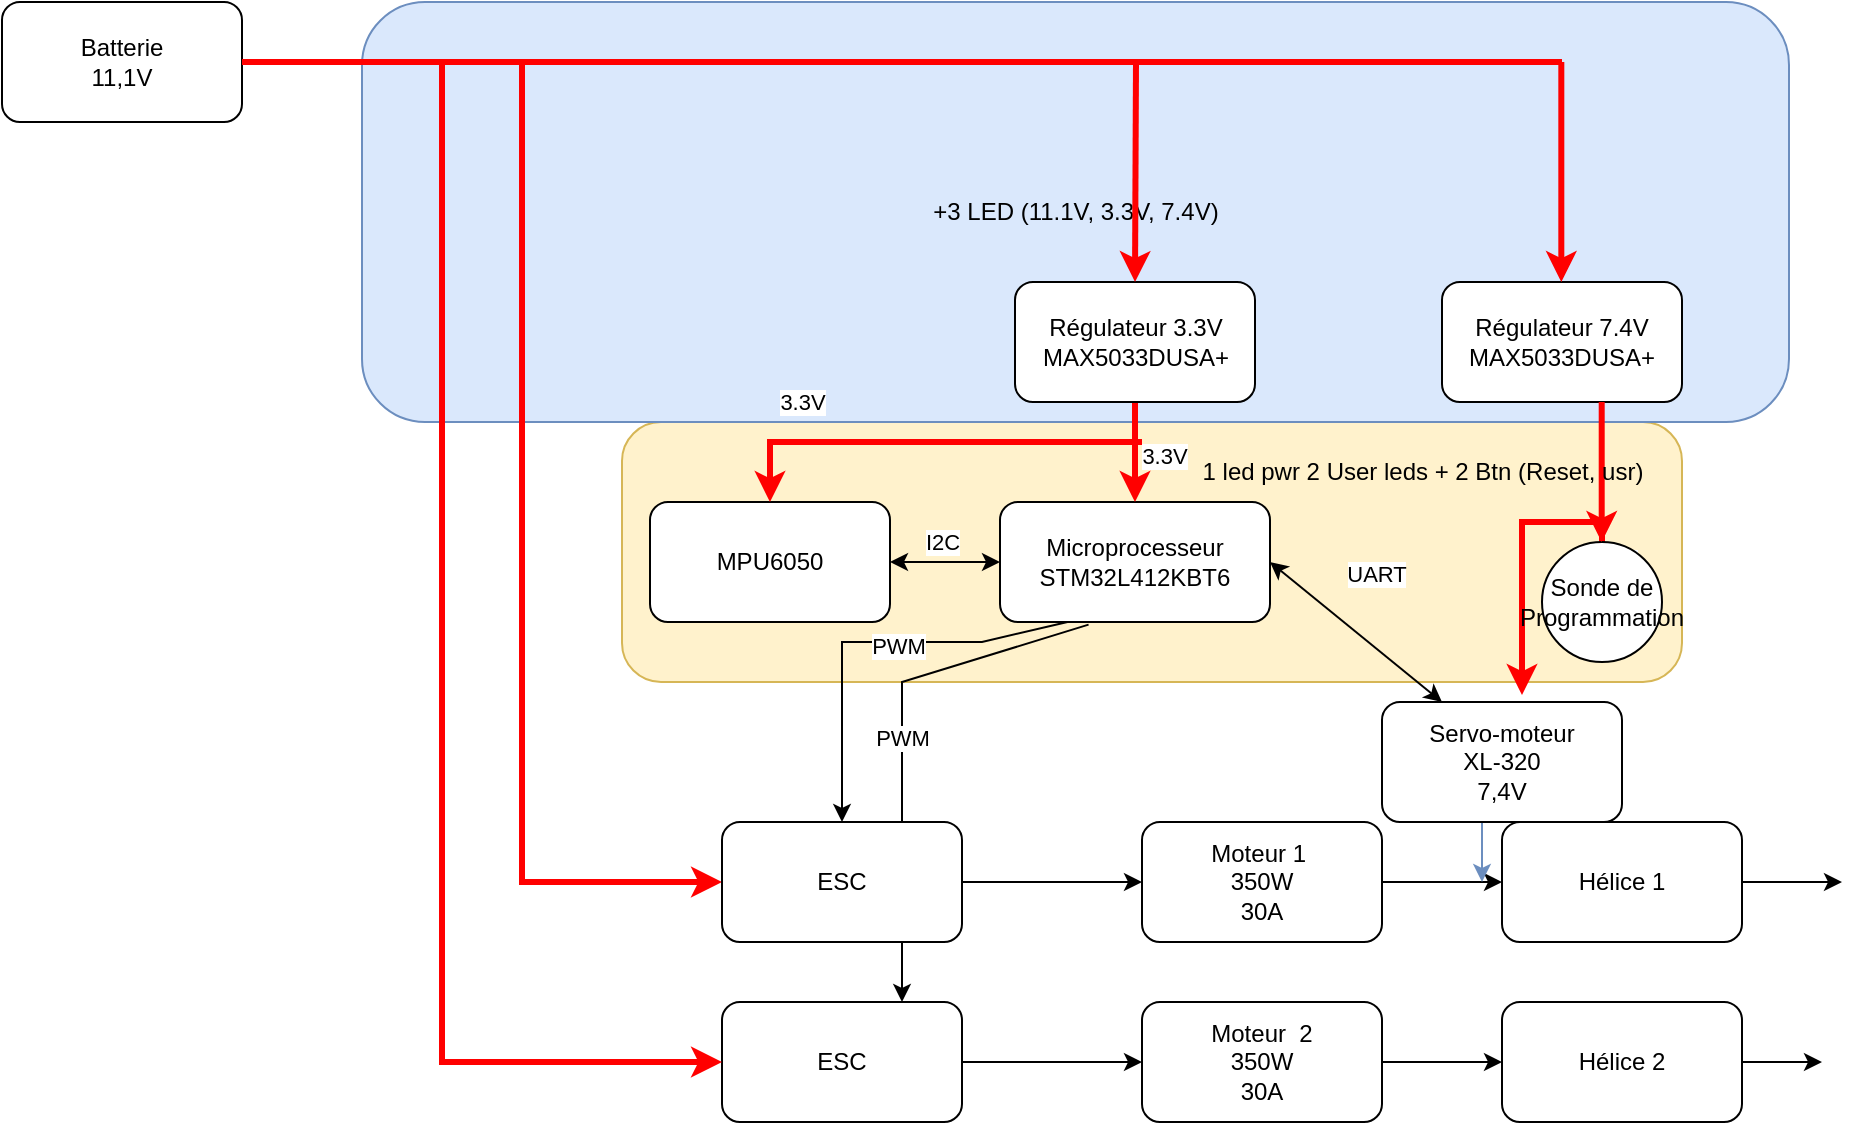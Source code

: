 <mxfile version="21.1.5" type="github">
  <diagram name="Page-1" id="kfJKp4cbYAR8tkhXhPna">
    <mxGraphModel dx="1489" dy="358" grid="1" gridSize="10" guides="1" tooltips="1" connect="1" arrows="1" fold="1" page="1" pageScale="1" pageWidth="827" pageHeight="1169" math="0" shadow="0">
      <root>
        <mxCell id="0" />
        <mxCell id="1" parent="0" />
        <mxCell id="I18jwqCtprp7DAmhgl5O-34" value="" style="rounded=1;whiteSpace=wrap;html=1;fillColor=#fff2cc;strokeColor=#d6b656;" parent="1" vertex="1">
          <mxGeometry x="90" y="310" width="530" height="130" as="geometry" />
        </mxCell>
        <mxCell id="I18jwqCtprp7DAmhgl5O-33" value="&lt;div&gt;+3 LED (11.1V, 3.3V, 7.4V)&lt;br&gt;&lt;/div&gt;" style="rounded=1;whiteSpace=wrap;html=1;fillColor=#dae8fc;strokeColor=#6c8ebf;" parent="1" vertex="1">
          <mxGeometry x="-40" y="100" width="713.5" height="210" as="geometry" />
        </mxCell>
        <mxCell id="dnf9TGZt98A_cBVJ5hq3-5" style="edgeStyle=orthogonalEdgeStyle;rounded=0;orthogonalLoop=1;jettySize=auto;html=1;exitX=1;exitY=0.5;exitDx=0;exitDy=0;entryX=0;entryY=0.5;entryDx=0;entryDy=0;exitPerimeter=0;" parent="1" source="JJHdNfHpe185E23BwGl6-1" target="JJHdNfHpe185E23BwGl6-4" edge="1">
          <mxGeometry relative="1" as="geometry" />
        </mxCell>
        <UserObject label="Moteur 1&amp;nbsp;&lt;br&gt;350W&lt;br&gt;30A" link="https://github.com/0reoAurelien/projet-hovercraft/blob/main/Datasheets/boostv2.pdf" id="JJHdNfHpe185E23BwGl6-1">
          <mxCell style="rounded=1;whiteSpace=wrap;html=1;" parent="1" vertex="1">
            <mxGeometry x="350" y="510" width="120" height="60" as="geometry" />
          </mxCell>
        </UserObject>
        <UserObject label="MPU6050" link="https://github.com/0reoAurelien/projet-hovercraft/blob/main/Datasheets/MPU-6000-Datasheet1.pdf" id="JJHdNfHpe185E23BwGl6-2">
          <mxCell style="rounded=1;whiteSpace=wrap;html=1;" parent="1" vertex="1">
            <mxGeometry x="104" y="350" width="120" height="60" as="geometry" />
          </mxCell>
        </UserObject>
        <UserObject label="Microprocesseur&lt;br&gt;&lt;div&gt;STM32L412KBT6&lt;br&gt;&lt;/div&gt;" link="https://github.com/0reoAurelien/projet-hovercraft/blob/main/Datasheets/stm32l412c8-1851177.pdf" id="JJHdNfHpe185E23BwGl6-3">
          <mxCell style="rounded=1;whiteSpace=wrap;html=1;" parent="1" vertex="1">
            <mxGeometry x="279" y="350" width="135" height="60" as="geometry" />
          </mxCell>
        </UserObject>
        <mxCell id="dnf9TGZt98A_cBVJ5hq3-14" style="edgeStyle=orthogonalEdgeStyle;rounded=0;orthogonalLoop=1;jettySize=auto;html=1;exitX=1;exitY=0.5;exitDx=0;exitDy=0;" parent="1" source="JJHdNfHpe185E23BwGl6-4" edge="1">
          <mxGeometry relative="1" as="geometry">
            <mxPoint x="700" y="540" as="targetPoint" />
          </mxGeometry>
        </mxCell>
        <mxCell id="JJHdNfHpe185E23BwGl6-4" value="Hélice 1" style="rounded=1;whiteSpace=wrap;html=1;" parent="1" vertex="1">
          <mxGeometry x="530" y="510" width="120" height="60" as="geometry" />
        </mxCell>
        <mxCell id="dnf9TGZt98A_cBVJ5hq3-10" style="edgeStyle=orthogonalEdgeStyle;rounded=0;orthogonalLoop=1;jettySize=auto;html=1;exitX=0.5;exitY=1;exitDx=0;exitDy=0;entryX=0.5;entryY=0;entryDx=0;entryDy=0;strokeColor=#FF0000;strokeWidth=3;" parent="1" source="JJHdNfHpe185E23BwGl6-5" target="JJHdNfHpe185E23BwGl6-3" edge="1">
          <mxGeometry relative="1" as="geometry" />
        </mxCell>
        <mxCell id="I18jwqCtprp7DAmhgl5O-13" value="3.3V" style="edgeLabel;html=1;align=center;verticalAlign=middle;resizable=0;points=[];" parent="dnf9TGZt98A_cBVJ5hq3-10" vertex="1" connectable="0">
          <mxGeometry x="0.083" relative="1" as="geometry">
            <mxPoint x="14" as="offset" />
          </mxGeometry>
        </mxCell>
        <UserObject label="&lt;div&gt;Régulateur 3.3V&lt;/div&gt;&lt;div&gt;MAX5033DUSA+&lt;br&gt;&lt;/div&gt;" link="https://github.com/0reoAurelien/projet-hovercraft/blob/main/Datasheets/MAX5033-3128963.pdf" id="JJHdNfHpe185E23BwGl6-5">
          <mxCell style="rounded=1;whiteSpace=wrap;html=1;" parent="1" vertex="1">
            <mxGeometry x="286.5" y="240" width="120" height="60" as="geometry" />
          </mxCell>
        </UserObject>
        <mxCell id="dnf9TGZt98A_cBVJ5hq3-4" style="edgeStyle=orthogonalEdgeStyle;rounded=0;orthogonalLoop=1;jettySize=auto;html=1;exitX=1;exitY=0.5;exitDx=0;exitDy=0;entryX=0;entryY=0.5;entryDx=0;entryDy=0;" parent="1" target="JJHdNfHpe185E23BwGl6-1" edge="1">
          <mxGeometry relative="1" as="geometry">
            <Array as="points">
              <mxPoint x="310" y="540" />
              <mxPoint x="310" y="540" />
            </Array>
            <mxPoint x="260" y="540" as="sourcePoint" />
          </mxGeometry>
        </mxCell>
        <mxCell id="dnf9TGZt98A_cBVJ5hq3-25" style="edgeStyle=orthogonalEdgeStyle;rounded=0;orthogonalLoop=1;jettySize=auto;html=1;exitX=1;exitY=0.5;exitDx=0;exitDy=0;entryX=0;entryY=0.5;entryDx=0;entryDy=0;" parent="1" source="dnf9TGZt98A_cBVJ5hq3-22" target="dnf9TGZt98A_cBVJ5hq3-23" edge="1">
          <mxGeometry relative="1" as="geometry" />
        </mxCell>
        <UserObject label="Moteur &amp;nbsp;2&lt;br&gt;350W&lt;br&gt;30A" link="data:page/id,kfJKp4cbYAR8tkhXhPna" id="dnf9TGZt98A_cBVJ5hq3-22">
          <mxCell style="rounded=1;whiteSpace=wrap;html=1;" parent="1" vertex="1">
            <mxGeometry x="350" y="600" width="120" height="60" as="geometry" />
          </mxCell>
        </UserObject>
        <mxCell id="dnf9TGZt98A_cBVJ5hq3-26" style="edgeStyle=orthogonalEdgeStyle;rounded=0;orthogonalLoop=1;jettySize=auto;html=1;exitX=1;exitY=0.5;exitDx=0;exitDy=0;entryX=0;entryY=0.5;entryDx=0;entryDy=0;" parent="1" source="dnf9TGZt98A_cBVJ5hq3-23" edge="1">
          <mxGeometry relative="1" as="geometry">
            <mxPoint x="690" y="630" as="targetPoint" />
          </mxGeometry>
        </mxCell>
        <mxCell id="dnf9TGZt98A_cBVJ5hq3-23" value="Hélice 2" style="rounded=1;whiteSpace=wrap;html=1;" parent="1" vertex="1">
          <mxGeometry x="530" y="600" width="120" height="60" as="geometry" />
        </mxCell>
        <mxCell id="dnf9TGZt98A_cBVJ5hq3-28" value="" style="endArrow=classic;html=1;rounded=0;exitX=1;exitY=0.5;exitDx=0;exitDy=0;" parent="1" source="I18jwqCtprp7DAmhgl5O-8" edge="1">
          <mxGeometry width="50" height="50" relative="1" as="geometry">
            <mxPoint x="310" y="630" as="sourcePoint" />
            <mxPoint x="350" y="630" as="targetPoint" />
          </mxGeometry>
        </mxCell>
        <mxCell id="zdzdLWkKH9nTiATEf_Qo-12" style="edgeStyle=orthogonalEdgeStyle;rounded=0;orthogonalLoop=1;jettySize=auto;html=1;exitX=0.5;exitY=1;exitDx=0;exitDy=0;fillColor=#dae8fc;strokeColor=#6c8ebf;" parent="1" source="zdzdLWkKH9nTiATEf_Qo-1" edge="1">
          <mxGeometry relative="1" as="geometry">
            <mxPoint x="520" y="540" as="targetPoint" />
            <Array as="points">
              <mxPoint x="520" y="490" />
            </Array>
          </mxGeometry>
        </mxCell>
        <UserObject label="Servo-moteur&lt;br&gt;&lt;div&gt;XL-320&lt;br&gt;&lt;/div&gt;&lt;div&gt;7,4V&lt;/div&gt;" link="https://github.com/0reoAurelien/projet-hovercraft/blob/main/Datasheets/dynamixel_xl-320.pdf" id="zdzdLWkKH9nTiATEf_Qo-1">
          <mxCell style="rounded=1;whiteSpace=wrap;html=1;" parent="1" vertex="1">
            <mxGeometry x="470" y="450" width="120" height="60" as="geometry" />
          </mxCell>
        </UserObject>
        <mxCell id="zUk0RGiOH_9sVyoBxdkA-1" value="" style="endArrow=classic;startArrow=classic;html=1;rounded=0;entryX=0;entryY=0.5;entryDx=0;entryDy=0;" parent="1" source="JJHdNfHpe185E23BwGl6-2" target="JJHdNfHpe185E23BwGl6-3" edge="1">
          <mxGeometry width="50" height="50" relative="1" as="geometry">
            <mxPoint x="229" y="379.5" as="sourcePoint" />
            <mxPoint x="289" y="379.5" as="targetPoint" />
          </mxGeometry>
        </mxCell>
        <mxCell id="I18jwqCtprp7DAmhgl5O-1" value="I2C" style="edgeLabel;html=1;align=center;verticalAlign=middle;resizable=0;points=[];" parent="zUk0RGiOH_9sVyoBxdkA-1" vertex="1" connectable="0">
          <mxGeometry x="0.418" y="4" relative="1" as="geometry">
            <mxPoint x="-13" y="-6" as="offset" />
          </mxGeometry>
        </mxCell>
        <mxCell id="I18jwqCtprp7DAmhgl5O-2" value="Batterie&lt;br&gt;11,1V" style="rounded=1;whiteSpace=wrap;html=1;" parent="1" vertex="1">
          <mxGeometry x="-220" y="100" width="120" height="60" as="geometry" />
        </mxCell>
        <mxCell id="I18jwqCtprp7DAmhgl5O-6" value="" style="endArrow=none;html=1;rounded=0;exitX=1;exitY=0.5;exitDx=0;exitDy=0;strokeWidth=3;strokeColor=#FF0000;" parent="1" source="I18jwqCtprp7DAmhgl5O-2" edge="1">
          <mxGeometry width="50" height="50" relative="1" as="geometry">
            <mxPoint x="270" y="330" as="sourcePoint" />
            <mxPoint x="560" y="130" as="targetPoint" />
          </mxGeometry>
        </mxCell>
        <UserObject label="ESC" link="https://github.com/0reoAurelien/projet-hovercraft/blob/main/Datasheets/boostv2.pdf" id="I18jwqCtprp7DAmhgl5O-8">
          <mxCell style="rounded=1;whiteSpace=wrap;html=1;" parent="1" vertex="1">
            <mxGeometry x="140" y="600" width="120" height="60" as="geometry" />
          </mxCell>
        </UserObject>
        <mxCell id="I18jwqCtprp7DAmhgl5O-9" value="" style="endArrow=classic;html=1;rounded=0;entryX=0;entryY=0.5;entryDx=0;entryDy=0;strokeWidth=3;strokeColor=#FF0000;" parent="1" target="I18jwqCtprp7DAmhgl5O-8" edge="1">
          <mxGeometry width="50" height="50" relative="1" as="geometry">
            <mxPoint y="130" as="sourcePoint" />
            <mxPoint x="320" y="280" as="targetPoint" />
            <Array as="points">
              <mxPoint y="630" />
            </Array>
          </mxGeometry>
        </mxCell>
        <mxCell id="I18jwqCtprp7DAmhgl5O-10" value="" style="endArrow=classic;html=1;rounded=0;entryX=0;entryY=0.5;entryDx=0;entryDy=0;strokeWidth=3;strokeColor=#FF0000;" parent="1" edge="1">
          <mxGeometry width="50" height="50" relative="1" as="geometry">
            <mxPoint x="40" y="130" as="sourcePoint" />
            <mxPoint x="140" y="540" as="targetPoint" />
            <Array as="points">
              <mxPoint x="40" y="330" />
              <mxPoint x="40" y="540" />
            </Array>
          </mxGeometry>
        </mxCell>
        <mxCell id="I18jwqCtprp7DAmhgl5O-16" style="edgeStyle=orthogonalEdgeStyle;rounded=0;orthogonalLoop=1;jettySize=auto;html=1;entryX=0.5;entryY=0;entryDx=0;entryDy=0;strokeColor=#FF0000;strokeWidth=3;" parent="1" target="JJHdNfHpe185E23BwGl6-2" edge="1">
          <mxGeometry relative="1" as="geometry">
            <mxPoint x="350" y="320" as="sourcePoint" />
            <mxPoint x="170" y="290" as="targetPoint" />
            <Array as="points">
              <mxPoint x="164" y="320" />
            </Array>
          </mxGeometry>
        </mxCell>
        <mxCell id="I18jwqCtprp7DAmhgl5O-17" value="3.3V" style="edgeLabel;html=1;align=center;verticalAlign=middle;resizable=0;points=[];" parent="I18jwqCtprp7DAmhgl5O-16" vertex="1" connectable="0">
          <mxGeometry x="0.083" relative="1" as="geometry">
            <mxPoint x="-53" y="-20" as="offset" />
          </mxGeometry>
        </mxCell>
        <UserObject label="&lt;div&gt;Régulateur 7.4V&lt;/div&gt;&lt;div&gt;MAX5033DUSA+&lt;br&gt;&lt;/div&gt;" link="https://github.com/0reoAurelien/projet-hovercraft/blob/main/Datasheets/MAX5033-3128963.pdf" id="I18jwqCtprp7DAmhgl5O-18">
          <mxCell style="rounded=1;whiteSpace=wrap;html=1;" parent="1" vertex="1">
            <mxGeometry x="500" y="240" width="120" height="60" as="geometry" />
          </mxCell>
        </UserObject>
        <mxCell id="I18jwqCtprp7DAmhgl5O-21" style="edgeStyle=orthogonalEdgeStyle;rounded=0;orthogonalLoop=1;jettySize=auto;html=1;exitX=0.5;exitY=1;exitDx=0;exitDy=0;entryX=0.588;entryY=-0.059;entryDx=0;entryDy=0;strokeColor=#FF0000;strokeWidth=3;entryPerimeter=0;" parent="1" source="I18jwqCtprp7DAmhgl5O-35" target="zdzdLWkKH9nTiATEf_Qo-1" edge="1">
          <mxGeometry relative="1" as="geometry">
            <mxPoint x="577.48" y="300" as="sourcePoint" />
            <mxPoint x="542.48" y="430" as="targetPoint" />
            <Array as="points">
              <mxPoint x="580" y="360" />
              <mxPoint x="540" y="360" />
              <mxPoint x="540" y="447" />
            </Array>
          </mxGeometry>
        </mxCell>
        <mxCell id="I18jwqCtprp7DAmhgl5O-22" value="7.4V" style="edgeLabel;html=1;align=center;verticalAlign=middle;resizable=0;points=[];" parent="I18jwqCtprp7DAmhgl5O-21" vertex="1" connectable="0">
          <mxGeometry x="0.083" relative="1" as="geometry">
            <mxPoint x="42" y="20" as="offset" />
          </mxGeometry>
        </mxCell>
        <mxCell id="I18jwqCtprp7DAmhgl5O-23" value="" style="endArrow=classic;startArrow=classic;html=1;rounded=0;exitX=0.25;exitY=0;exitDx=0;exitDy=0;entryX=1;entryY=0.5;entryDx=0;entryDy=0;" parent="1" source="zdzdLWkKH9nTiATEf_Qo-1" target="JJHdNfHpe185E23BwGl6-3" edge="1">
          <mxGeometry width="50" height="50" relative="1" as="geometry">
            <mxPoint x="380" y="430" as="sourcePoint" />
            <mxPoint x="430" y="380" as="targetPoint" />
          </mxGeometry>
        </mxCell>
        <mxCell id="I18jwqCtprp7DAmhgl5O-24" value="UART" style="edgeLabel;html=1;align=center;verticalAlign=middle;resizable=0;points=[];" parent="I18jwqCtprp7DAmhgl5O-23" vertex="1" connectable="0">
          <mxGeometry x="0.44" y="-1" relative="1" as="geometry">
            <mxPoint x="28" y="-13" as="offset" />
          </mxGeometry>
        </mxCell>
        <mxCell id="I18jwqCtprp7DAmhgl5O-27" value="" style="endArrow=classic;html=1;rounded=0;exitX=0.25;exitY=1;exitDx=0;exitDy=0;entryX=0.5;entryY=0;entryDx=0;entryDy=0;" parent="1" source="JJHdNfHpe185E23BwGl6-3" target="I18jwqCtprp7DAmhgl5O-7" edge="1">
          <mxGeometry width="50" height="50" relative="1" as="geometry">
            <mxPoint x="380" y="430" as="sourcePoint" />
            <mxPoint x="430" y="380" as="targetPoint" />
            <Array as="points">
              <mxPoint x="270" y="420" />
              <mxPoint x="200" y="420" />
            </Array>
          </mxGeometry>
        </mxCell>
        <mxCell id="I18jwqCtprp7DAmhgl5O-29" value="PWM" style="edgeLabel;html=1;align=center;verticalAlign=middle;resizable=0;points=[];" parent="I18jwqCtprp7DAmhgl5O-27" vertex="1" connectable="0">
          <mxGeometry x="-0.152" y="2" relative="1" as="geometry">
            <mxPoint as="offset" />
          </mxGeometry>
        </mxCell>
        <mxCell id="I18jwqCtprp7DAmhgl5O-28" value="" style="endArrow=classic;html=1;rounded=0;exitX=0.328;exitY=1.022;exitDx=0;exitDy=0;entryX=0.75;entryY=0;entryDx=0;entryDy=0;exitPerimeter=0;" parent="1" source="JJHdNfHpe185E23BwGl6-3" target="I18jwqCtprp7DAmhgl5O-8" edge="1">
          <mxGeometry width="50" height="50" relative="1" as="geometry">
            <mxPoint x="323" y="420" as="sourcePoint" />
            <mxPoint x="210" y="520" as="targetPoint" />
            <Array as="points">
              <mxPoint x="230" y="440" />
            </Array>
          </mxGeometry>
        </mxCell>
        <mxCell id="I18jwqCtprp7DAmhgl5O-30" value="PWM" style="edgeLabel;html=1;align=center;verticalAlign=middle;resizable=0;points=[];" parent="I18jwqCtprp7DAmhgl5O-28" vertex="1" connectable="0">
          <mxGeometry x="-0.031" relative="1" as="geometry">
            <mxPoint as="offset" />
          </mxGeometry>
        </mxCell>
        <UserObject label="ESC" link="https://github.com/0reoAurelien/projet-hovercraft/blob/main/Datasheets/boostv2.pdf" id="I18jwqCtprp7DAmhgl5O-7">
          <mxCell style="rounded=1;whiteSpace=wrap;html=1;" parent="1" vertex="1">
            <mxGeometry x="140" y="510" width="120" height="60" as="geometry" />
          </mxCell>
        </UserObject>
        <mxCell id="I18jwqCtprp7DAmhgl5O-31" value="" style="endArrow=classic;html=1;rounded=0;entryX=0.5;entryY=0;entryDx=0;entryDy=0;strokeColor=#FF0000;strokeWidth=3;" parent="1" target="JJHdNfHpe185E23BwGl6-5" edge="1">
          <mxGeometry width="50" height="50" relative="1" as="geometry">
            <mxPoint x="347" y="130" as="sourcePoint" />
            <mxPoint x="430" y="380" as="targetPoint" />
          </mxGeometry>
        </mxCell>
        <mxCell id="I18jwqCtprp7DAmhgl5O-32" value="" style="endArrow=classic;html=1;rounded=0;entryX=0.5;entryY=0;entryDx=0;entryDy=0;strokeColor=#FF0000;strokeWidth=3;" parent="1" edge="1">
          <mxGeometry width="50" height="50" relative="1" as="geometry">
            <mxPoint x="559.66" y="130" as="sourcePoint" />
            <mxPoint x="559.66" y="240" as="targetPoint" />
          </mxGeometry>
        </mxCell>
        <UserObject label="Sonde de Programmation" link="https://github.com/0reoAurelien/projet-hovercraft/blob/main/Datasheets/MPU-6000-Datasheet1.pdf" id="I18jwqCtprp7DAmhgl5O-35">
          <mxCell style="rounded=1;whiteSpace=wrap;html=1;arcSize=50;" parent="1" vertex="1">
            <mxGeometry x="550" y="370" width="60" height="60" as="geometry" />
          </mxCell>
        </UserObject>
        <mxCell id="RiIhSdODxhNnx8emc70y-1" value="" style="endArrow=classic;html=1;rounded=0;strokeColor=#FF0000;strokeWidth=3;" edge="1" parent="1">
          <mxGeometry width="50" height="50" relative="1" as="geometry">
            <mxPoint x="579.85" y="300" as="sourcePoint" />
            <mxPoint x="579.85" y="370" as="targetPoint" />
          </mxGeometry>
        </mxCell>
        <mxCell id="RiIhSdODxhNnx8emc70y-3" value=" &lt;span style=&quot;border-color: var(--border-color);&quot;&gt; &lt;/span&gt;&lt;span style=&quot;border-color: var(--border-color);&quot;&gt; &lt;/span&gt;&lt;span style=&quot;border-color: var(--border-color);&quot;&gt; &lt;/span&gt;&lt;span style=&quot;border-color: var(--border-color);&quot;&gt; &lt;/span&gt;&lt;span style=&quot;border-color: var(--border-color);&quot;&gt; &lt;/span&gt;&lt;span style=&quot;border-color: var(--border-color);&quot;&gt; &lt;/span&gt;&lt;span style=&quot;border-color: var(--border-color);&quot;&gt; &lt;/span&gt;&lt;span style=&quot;border-color: var(--border-color);&quot;&gt; &lt;/span&gt;&lt;span style=&quot;border-color: var(--border-color);&quot;&gt; &lt;/span&gt;&lt;span style=&quot;border-color: var(--border-color);&quot;&gt; &lt;/span&gt;&lt;span style=&quot;border-color: var(--border-color);&quot;&gt; &lt;/span&gt;&lt;span style=&quot;&quot;&gt;1 led pwr 2 User leds + 2 Btn (Reset, usr)&lt;/span&gt;" style="text;html=1;align=center;verticalAlign=middle;resizable=0;points=[];autosize=1;strokeColor=none;fillColor=none;" vertex="1" parent="1">
          <mxGeometry x="370" y="320" width="240" height="30" as="geometry" />
        </mxCell>
      </root>
    </mxGraphModel>
  </diagram>
</mxfile>
